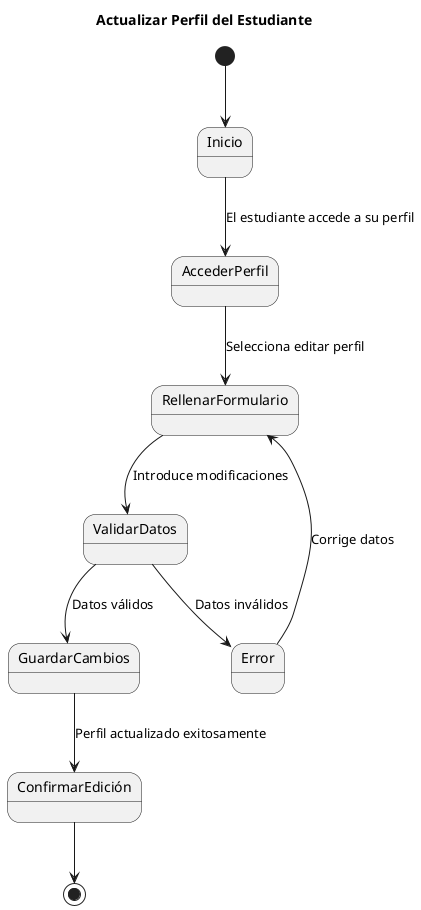@startuml
title Actualizar Perfil del Estudiante

[*] --> Inicio

Inicio --> AccederPerfil : El estudiante accede a su perfil
AccederPerfil --> RellenarFormulario : Selecciona editar perfil
RellenarFormulario --> ValidarDatos : Introduce modificaciones
ValidarDatos --> Error : Datos inválidos
Error --> RellenarFormulario : Corrige datos

ValidarDatos --> GuardarCambios : Datos válidos
GuardarCambios --> ConfirmarEdición : Perfil actualizado exitosamente
ConfirmarEdición --> [*]
@enduml
